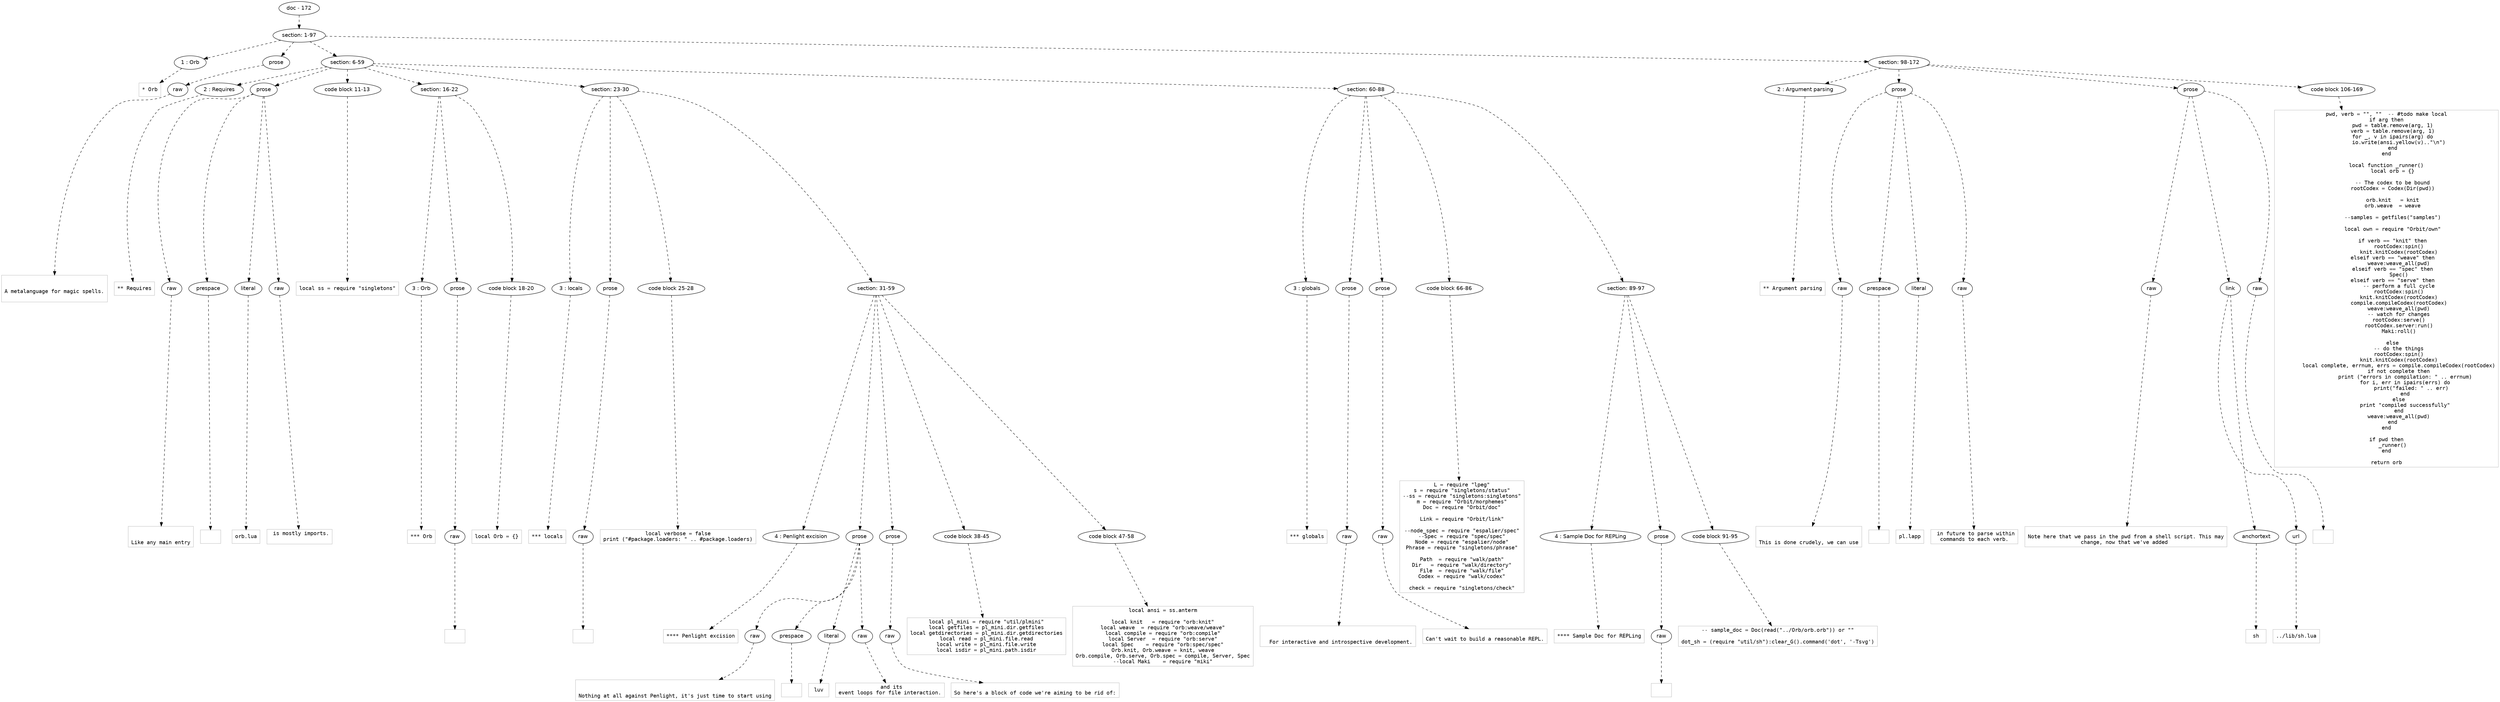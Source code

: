 digraph lpegNode {

node [fontname=Helvetica]
edge [style=dashed]

doc_0 [label="doc - 172"]


doc_0 -> { section_1}
{rank=same; section_1}

section_1 [label="section: 1-97"]


// END RANK doc_0

section_1 -> { header_2 prose_3 section_4 section_5}
{rank=same; header_2 prose_3 section_4 section_5}

header_2 [label="1 : Orb"]

prose_3 [label="prose"]

section_4 [label="section: 6-59"]

section_5 [label="section: 98-172"]


// END RANK section_1

header_2 -> leaf_6
leaf_6  [color=Gray,shape=rectangle,fontname=Inconsolata,label="* Orb"]
// END RANK header_2

prose_3 -> { raw_7}
{rank=same; raw_7}

raw_7 [label="raw"]


// END RANK prose_3

raw_7 -> leaf_8
leaf_8  [color=Gray,shape=rectangle,fontname=Inconsolata,label="

A metalanguage for magic spells.

"]
// END RANK raw_7

section_4 -> { header_9 prose_10 codeblock_11 section_12 section_13 section_14}
{rank=same; header_9 prose_10 codeblock_11 section_12 section_13 section_14}

header_9 [label="2 : Requires"]

prose_10 [label="prose"]

codeblock_11 [label="code block 11-13"]

section_12 [label="section: 16-22"]

section_13 [label="section: 23-30"]

section_14 [label="section: 60-88"]


// END RANK section_4

header_9 -> leaf_15
leaf_15  [color=Gray,shape=rectangle,fontname=Inconsolata,label="** Requires"]
// END RANK header_9

prose_10 -> { raw_16 prespace_17 literal_18 raw_19}
{rank=same; raw_16 prespace_17 literal_18 raw_19}

raw_16 [label="raw"]

prespace_17 [label="prespace"]

literal_18 [label="literal"]

raw_19 [label="raw"]


// END RANK prose_10

raw_16 -> leaf_20
leaf_20  [color=Gray,shape=rectangle,fontname=Inconsolata,label="

Like any main entry"]
// END RANK raw_16

prespace_17 -> leaf_21
leaf_21  [color=Gray,shape=rectangle,fontname=Inconsolata,label=" "]
// END RANK prespace_17

literal_18 -> leaf_22
leaf_22  [color=Gray,shape=rectangle,fontname=Inconsolata,label="orb.lua"]
// END RANK literal_18

raw_19 -> leaf_23
leaf_23  [color=Gray,shape=rectangle,fontname=Inconsolata,label=" is mostly imports.

"]
// END RANK raw_19

codeblock_11 -> leaf_24
leaf_24  [color=Gray,shape=rectangle,fontname=Inconsolata,label="local ss = require \"singletons\""]
// END RANK codeblock_11

section_12 -> { header_25 prose_26 codeblock_27}
{rank=same; header_25 prose_26 codeblock_27}

header_25 [label="3 : Orb"]

prose_26 [label="prose"]

codeblock_27 [label="code block 18-20"]


// END RANK section_12

header_25 -> leaf_28
leaf_28  [color=Gray,shape=rectangle,fontname=Inconsolata,label="*** Orb"]
// END RANK header_25

prose_26 -> { raw_29}
{rank=same; raw_29}

raw_29 [label="raw"]


// END RANK prose_26

raw_29 -> leaf_30
leaf_30  [color=Gray,shape=rectangle,fontname=Inconsolata,label="
"]
// END RANK raw_29

codeblock_27 -> leaf_31
leaf_31  [color=Gray,shape=rectangle,fontname=Inconsolata,label="local Orb = {}"]
// END RANK codeblock_27

section_13 -> { header_32 prose_33 codeblock_34 section_35}
{rank=same; header_32 prose_33 codeblock_34 section_35}

header_32 [label="3 : locals"]

prose_33 [label="prose"]

codeblock_34 [label="code block 25-28"]

section_35 [label="section: 31-59"]


// END RANK section_13

header_32 -> leaf_36
leaf_36  [color=Gray,shape=rectangle,fontname=Inconsolata,label="*** locals"]
// END RANK header_32

prose_33 -> { raw_37}
{rank=same; raw_37}

raw_37 [label="raw"]


// END RANK prose_33

raw_37 -> leaf_38
leaf_38  [color=Gray,shape=rectangle,fontname=Inconsolata,label="
"]
// END RANK raw_37

codeblock_34 -> leaf_39
leaf_39  [color=Gray,shape=rectangle,fontname=Inconsolata,label="local verbose = false
print (\"#package.loaders: \" .. #package.loaders)"]
// END RANK codeblock_34

section_35 -> { header_40 prose_41 prose_42 codeblock_43 codeblock_44}
{rank=same; header_40 prose_41 prose_42 codeblock_43 codeblock_44}

header_40 [label="4 : Penlight excision"]

prose_41 [label="prose"]

prose_42 [label="prose"]

codeblock_43 [label="code block 38-45"]

codeblock_44 [label="code block 47-58"]


// END RANK section_35

header_40 -> leaf_45
leaf_45  [color=Gray,shape=rectangle,fontname=Inconsolata,label="**** Penlight excision"]
// END RANK header_40

prose_41 -> { raw_46 prespace_47 literal_48 raw_49}
{rank=same; raw_46 prespace_47 literal_48 raw_49}

raw_46 [label="raw"]

prespace_47 [label="prespace"]

literal_48 [label="literal"]

raw_49 [label="raw"]


// END RANK prose_41

raw_46 -> leaf_50
leaf_50  [color=Gray,shape=rectangle,fontname=Inconsolata,label="

Nothing at all against Penlight, it's just time to start using"]
// END RANK raw_46

prespace_47 -> leaf_51
leaf_51  [color=Gray,shape=rectangle,fontname=Inconsolata,label=" "]
// END RANK prespace_47

literal_48 -> leaf_52
leaf_52  [color=Gray,shape=rectangle,fontname=Inconsolata,label="luv"]
// END RANK literal_48

raw_49 -> leaf_53
leaf_53  [color=Gray,shape=rectangle,fontname=Inconsolata,label=" and its
event loops for file interaction.
"]
// END RANK raw_49

prose_42 -> { raw_54}
{rank=same; raw_54}

raw_54 [label="raw"]


// END RANK prose_42

raw_54 -> leaf_55
leaf_55  [color=Gray,shape=rectangle,fontname=Inconsolata,label="
So here's a block of code we're aiming to be rid of:
"]
// END RANK raw_54

codeblock_43 -> leaf_56
leaf_56  [color=Gray,shape=rectangle,fontname=Inconsolata,label="local pl_mini = require \"util/plmini\"
local getfiles = pl_mini.dir.getfiles
local getdirectories = pl_mini.dir.getdirectories
local read = pl_mini.file.read
local write = pl_mini.file.write
local isdir = pl_mini.path.isdir"]
// END RANK codeblock_43

codeblock_44 -> leaf_57
leaf_57  [color=Gray,shape=rectangle,fontname=Inconsolata,label="local ansi = ss.anterm

local knit   = require \"orb:knit\"
local weave  = require \"orb:weave/weave\"
local compile = require \"orb:compile\"
local Server  = require \"orb:serve\"
local Spec    = require \"orb:spec/spec\"
Orb.knit, Orb.weave = knit, weave
Orb.compile, Orb.serve, Orb.spec = compile, Server, Spec
--local Maki    = require \"miki\""]
// END RANK codeblock_44

section_14 -> { header_58 prose_59 prose_60 codeblock_61 section_62}
{rank=same; header_58 prose_59 prose_60 codeblock_61 section_62}

header_58 [label="3 : globals"]

prose_59 [label="prose"]

prose_60 [label="prose"]

codeblock_61 [label="code block 66-86"]

section_62 [label="section: 89-97"]


// END RANK section_14

header_58 -> leaf_63
leaf_63  [color=Gray,shape=rectangle,fontname=Inconsolata,label="*** globals"]
// END RANK header_58

prose_59 -> { raw_64}
{rank=same; raw_64}

raw_64 [label="raw"]


// END RANK prose_59

raw_64 -> leaf_65
leaf_65  [color=Gray,shape=rectangle,fontname=Inconsolata,label="

  For interactive and introspective development.
"]
// END RANK raw_64

prose_60 -> { raw_66}
{rank=same; raw_66}

raw_66 [label="raw"]


// END RANK prose_60

raw_66 -> leaf_67
leaf_67  [color=Gray,shape=rectangle,fontname=Inconsolata,label="
Can't wait to build a reasonable REPL.
"]
// END RANK raw_66

codeblock_61 -> leaf_68
leaf_68  [color=Gray,shape=rectangle,fontname=Inconsolata,label="L = require \"lpeg\"
s = require \"singletons/status\"
--ss = require \"singletons:singletons\"
m = require \"Orbit/morphemes\"
Doc = require \"Orbit/doc\"

Link = require \"Orbit/link\"

--node_spec = require \"espalier/spec\"
--Spec = require \"spec/spec\"
Node = require \"espalier/node\"
Phrase = require \"singletons/phrase\"

Path  = require \"walk/path\"
Dir   = require \"walk/directory\"
File  = require \"walk/file\"
Codex = require \"walk/codex\"

check = require \"singletons/check\""]
// END RANK codeblock_61

section_62 -> { header_69 prose_70 codeblock_71}
{rank=same; header_69 prose_70 codeblock_71}

header_69 [label="4 : Sample Doc for REPLing"]

prose_70 [label="prose"]

codeblock_71 [label="code block 91-95"]


// END RANK section_62

header_69 -> leaf_72
leaf_72  [color=Gray,shape=rectangle,fontname=Inconsolata,label="**** Sample Doc for REPLing"]
// END RANK header_69

prose_70 -> { raw_73}
{rank=same; raw_73}

raw_73 [label="raw"]


// END RANK prose_70

raw_73 -> leaf_74
leaf_74  [color=Gray,shape=rectangle,fontname=Inconsolata,label="
"]
// END RANK raw_73

codeblock_71 -> leaf_75
leaf_75  [color=Gray,shape=rectangle,fontname=Inconsolata,label="-- sample_doc = Doc(read(\"../Orb/orb.orb\")) or \"\"

dot_sh = (require \"util/sh\"):clear_G().command('dot', '-Tsvg')"]
// END RANK codeblock_71

section_5 -> { header_76 prose_77 prose_78 codeblock_79}
{rank=same; header_76 prose_77 prose_78 codeblock_79}

header_76 [label="2 : Argument parsing"]

prose_77 [label="prose"]

prose_78 [label="prose"]

codeblock_79 [label="code block 106-169"]


// END RANK section_5

header_76 -> leaf_80
leaf_80  [color=Gray,shape=rectangle,fontname=Inconsolata,label="** Argument parsing"]
// END RANK header_76

prose_77 -> { raw_81 prespace_82 literal_83 raw_84}
{rank=same; raw_81 prespace_82 literal_83 raw_84}

raw_81 [label="raw"]

prespace_82 [label="prespace"]

literal_83 [label="literal"]

raw_84 [label="raw"]


// END RANK prose_77

raw_81 -> leaf_85
leaf_85  [color=Gray,shape=rectangle,fontname=Inconsolata,label="

This is done crudely, we can use"]
// END RANK raw_81

prespace_82 -> leaf_86
leaf_86  [color=Gray,shape=rectangle,fontname=Inconsolata,label=" "]
// END RANK prespace_82

literal_83 -> leaf_87
leaf_87  [color=Gray,shape=rectangle,fontname=Inconsolata,label="pl.lapp"]
// END RANK literal_83

raw_84 -> leaf_88
leaf_88  [color=Gray,shape=rectangle,fontname=Inconsolata,label=" in future to parse within
commands to each verb.
"]
// END RANK raw_84

prose_78 -> { raw_89 link_90 raw_91}
{rank=same; raw_89 link_90 raw_91}

raw_89 [label="raw"]

link_90 [label="link"]

raw_91 [label="raw"]


// END RANK prose_78

raw_89 -> leaf_92
leaf_92  [color=Gray,shape=rectangle,fontname=Inconsolata,label="
Note here that we pass in the pwd from a shell script. This may
change, now that we've added "]
// END RANK raw_89

link_90 -> { anchortext_93 url_94}
{rank=same; anchortext_93 url_94}

anchortext_93 [label="anchortext"]

url_94 [label="url"]


// END RANK link_90

anchortext_93 -> leaf_95
leaf_95  [color=Gray,shape=rectangle,fontname=Inconsolata,label="sh"]
// END RANK anchortext_93

url_94 -> leaf_96
leaf_96  [color=Gray,shape=rectangle,fontname=Inconsolata,label="../lib/sh.lua"]
// END RANK url_94

raw_91 -> leaf_97
leaf_97  [color=Gray,shape=rectangle,fontname=Inconsolata,label="
"]
// END RANK raw_91

codeblock_79 -> leaf_98
leaf_98  [color=Gray,shape=rectangle,fontname=Inconsolata,label="pwd, verb = \"\", \"\"  -- #todo make local
if arg then
    pwd = table.remove(arg, 1)
    verb = table.remove(arg, 1)
    for _, v in ipairs(arg) do
        io.write(ansi.yellow(v)..\"\\n\")
    end
end

local function _runner()
    local orb = {}

    -- The codex to be bound
    rootCodex = Codex(Dir(pwd))

    orb.knit   = knit
    orb.weave  = weave

    --samples = getfiles(\"samples\")

    local own = require \"Orbit/own\"

    if verb == \"knit\" then
        rootCodex:spin()
        knit.knitCodex(rootCodex)
    elseif verb == \"weave\" then
        weave:weave_all(pwd)
    elseif verb == \"spec\" then
        Spec()
    elseif verb == \"serve\" then
        -- perform a full cycle
        rootCodex:spin()
        knit.knitCodex(rootCodex)
        compile.compileCodex(rootCodex)
        weave:weave_all(pwd)
        -- watch for changes
        rootCodex:serve()
        rootCodex.server:run()
        Maki:roll()

    else
        -- do the things
        rootCodex:spin()
        knit.knitCodex(rootCodex)
        local complete, errnum, errs = compile.compileCodex(rootCodex)
        if not complete then
            print (\"errors in compilation: \" .. errnum)
            for i, err in ipairs(errs) do
                print(\"failed: \" .. err)
            end
        else
            print \"compiled successfully\"
        end
        weave:weave_all(pwd)
    end
end

if pwd then
    _runner()
end

return orb"]
// END RANK codeblock_79


}
